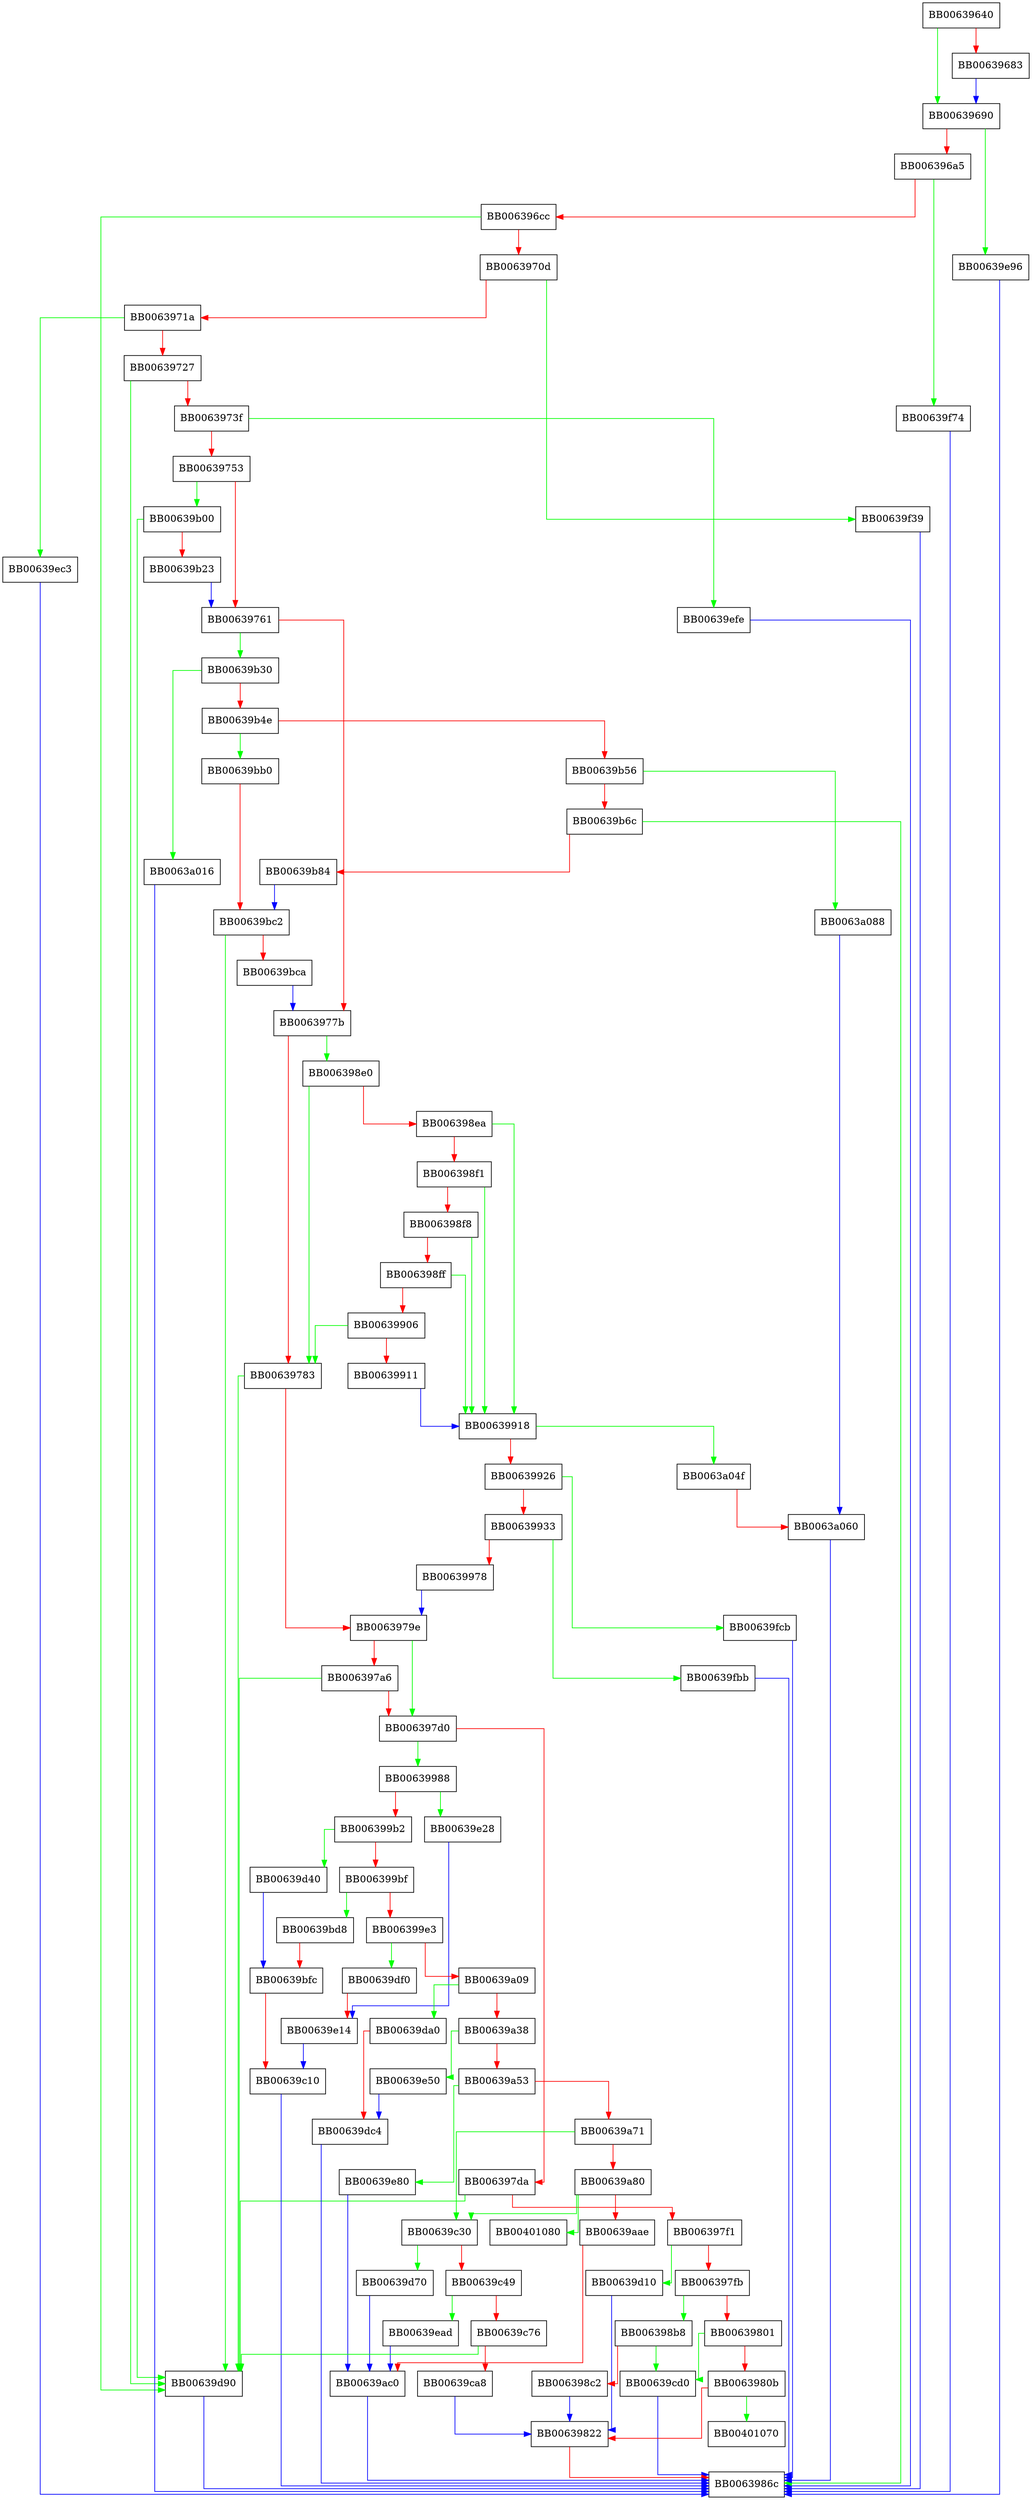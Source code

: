 digraph rsa_ossl_private_decrypt {
  node [shape="box"];
  graph [splines=ortho];
  BB00639640 -> BB00639690 [color="green"];
  BB00639640 -> BB00639683 [color="red"];
  BB00639683 -> BB00639690 [color="blue"];
  BB00639690 -> BB00639e96 [color="green"];
  BB00639690 -> BB006396a5 [color="red"];
  BB006396a5 -> BB00639f74 [color="green"];
  BB006396a5 -> BB006396cc [color="red"];
  BB006396cc -> BB00639d90 [color="green"];
  BB006396cc -> BB0063970d [color="red"];
  BB0063970d -> BB00639f39 [color="green"];
  BB0063970d -> BB0063971a [color="red"];
  BB0063971a -> BB00639ec3 [color="green"];
  BB0063971a -> BB00639727 [color="red"];
  BB00639727 -> BB00639d90 [color="green"];
  BB00639727 -> BB0063973f [color="red"];
  BB0063973f -> BB00639efe [color="green"];
  BB0063973f -> BB00639753 [color="red"];
  BB00639753 -> BB00639b00 [color="green"];
  BB00639753 -> BB00639761 [color="red"];
  BB00639761 -> BB00639b30 [color="green"];
  BB00639761 -> BB0063977b [color="red"];
  BB0063977b -> BB006398e0 [color="green"];
  BB0063977b -> BB00639783 [color="red"];
  BB00639783 -> BB00639d90 [color="green"];
  BB00639783 -> BB0063979e [color="red"];
  BB0063979e -> BB006397d0 [color="green"];
  BB0063979e -> BB006397a6 [color="red"];
  BB006397a6 -> BB00639d90 [color="green"];
  BB006397a6 -> BB006397d0 [color="red"];
  BB006397d0 -> BB00639988 [color="green"];
  BB006397d0 -> BB006397da [color="red"];
  BB006397da -> BB00639d90 [color="green"];
  BB006397da -> BB006397f1 [color="red"];
  BB006397f1 -> BB00639d10 [color="green"];
  BB006397f1 -> BB006397fb [color="red"];
  BB006397fb -> BB006398b8 [color="green"];
  BB006397fb -> BB00639801 [color="red"];
  BB00639801 -> BB00639cd0 [color="green"];
  BB00639801 -> BB0063980b [color="red"];
  BB0063980b -> BB00401070 [color="green"];
  BB0063980b -> BB00639822 [color="red"];
  BB00639822 -> BB0063986c [color="red"];
  BB006398b8 -> BB00639cd0 [color="green"];
  BB006398b8 -> BB006398c2 [color="red"];
  BB006398c2 -> BB00639822 [color="blue"];
  BB006398e0 -> BB00639783 [color="green"];
  BB006398e0 -> BB006398ea [color="red"];
  BB006398ea -> BB00639918 [color="green"];
  BB006398ea -> BB006398f1 [color="red"];
  BB006398f1 -> BB00639918 [color="green"];
  BB006398f1 -> BB006398f8 [color="red"];
  BB006398f8 -> BB00639918 [color="green"];
  BB006398f8 -> BB006398ff [color="red"];
  BB006398ff -> BB00639918 [color="green"];
  BB006398ff -> BB00639906 [color="red"];
  BB00639906 -> BB00639783 [color="green"];
  BB00639906 -> BB00639911 [color="red"];
  BB00639911 -> BB00639918 [color="blue"];
  BB00639918 -> BB0063a04f [color="green"];
  BB00639918 -> BB00639926 [color="red"];
  BB00639926 -> BB00639fcb [color="green"];
  BB00639926 -> BB00639933 [color="red"];
  BB00639933 -> BB00639fbb [color="green"];
  BB00639933 -> BB00639978 [color="red"];
  BB00639978 -> BB0063979e [color="blue"];
  BB00639988 -> BB00639e28 [color="green"];
  BB00639988 -> BB006399b2 [color="red"];
  BB006399b2 -> BB00639d40 [color="green"];
  BB006399b2 -> BB006399bf [color="red"];
  BB006399bf -> BB00639bd8 [color="green"];
  BB006399bf -> BB006399e3 [color="red"];
  BB006399e3 -> BB00639df0 [color="green"];
  BB006399e3 -> BB00639a09 [color="red"];
  BB00639a09 -> BB00639da0 [color="green"];
  BB00639a09 -> BB00639a38 [color="red"];
  BB00639a38 -> BB00639e50 [color="green"];
  BB00639a38 -> BB00639a53 [color="red"];
  BB00639a53 -> BB00639e80 [color="green"];
  BB00639a53 -> BB00639a71 [color="red"];
  BB00639a71 -> BB00639c30 [color="green"];
  BB00639a71 -> BB00639a80 [color="red"];
  BB00639a80 -> BB00401080 [color="green"];
  BB00639a80 -> BB00639c30 [color="green"];
  BB00639a80 -> BB00639aae [color="red"];
  BB00639aae -> BB00639ac0 [color="red"];
  BB00639ac0 -> BB0063986c [color="blue"];
  BB00639b00 -> BB00639d90 [color="green"];
  BB00639b00 -> BB00639b23 [color="red"];
  BB00639b23 -> BB00639761 [color="blue"];
  BB00639b30 -> BB0063a016 [color="green"];
  BB00639b30 -> BB00639b4e [color="red"];
  BB00639b4e -> BB00639bb0 [color="green"];
  BB00639b4e -> BB00639b56 [color="red"];
  BB00639b56 -> BB0063a088 [color="green"];
  BB00639b56 -> BB00639b6c [color="red"];
  BB00639b6c -> BB0063986c [color="green"];
  BB00639b6c -> BB00639b84 [color="red"];
  BB00639b84 -> BB00639bc2 [color="blue"];
  BB00639bb0 -> BB00639bc2 [color="red"];
  BB00639bc2 -> BB00639d90 [color="green"];
  BB00639bc2 -> BB00639bca [color="red"];
  BB00639bca -> BB0063977b [color="blue"];
  BB00639bd8 -> BB00639bfc [color="red"];
  BB00639bfc -> BB00639c10 [color="red"];
  BB00639c10 -> BB0063986c [color="blue"];
  BB00639c30 -> BB00639d70 [color="green"];
  BB00639c30 -> BB00639c49 [color="red"];
  BB00639c49 -> BB00639ead [color="green"];
  BB00639c49 -> BB00639c76 [color="red"];
  BB00639c76 -> BB00639d90 [color="green"];
  BB00639c76 -> BB00639ca8 [color="red"];
  BB00639ca8 -> BB00639822 [color="blue"];
  BB00639cd0 -> BB0063986c [color="blue"];
  BB00639d10 -> BB00639822 [color="blue"];
  BB00639d40 -> BB00639bfc [color="blue"];
  BB00639d70 -> BB00639ac0 [color="blue"];
  BB00639d90 -> BB0063986c [color="blue"];
  BB00639da0 -> BB00639dc4 [color="red"];
  BB00639dc4 -> BB0063986c [color="blue"];
  BB00639df0 -> BB00639e14 [color="red"];
  BB00639e14 -> BB00639c10 [color="blue"];
  BB00639e28 -> BB00639e14 [color="blue"];
  BB00639e50 -> BB00639dc4 [color="blue"];
  BB00639e80 -> BB00639ac0 [color="blue"];
  BB00639e96 -> BB0063986c [color="blue"];
  BB00639ead -> BB00639ac0 [color="blue"];
  BB00639ec3 -> BB0063986c [color="blue"];
  BB00639efe -> BB0063986c [color="blue"];
  BB00639f39 -> BB0063986c [color="blue"];
  BB00639f74 -> BB0063986c [color="blue"];
  BB00639fbb -> BB0063986c [color="blue"];
  BB00639fcb -> BB0063986c [color="blue"];
  BB0063a016 -> BB0063986c [color="blue"];
  BB0063a04f -> BB0063a060 [color="red"];
  BB0063a060 -> BB0063986c [color="blue"];
  BB0063a088 -> BB0063a060 [color="blue"];
}